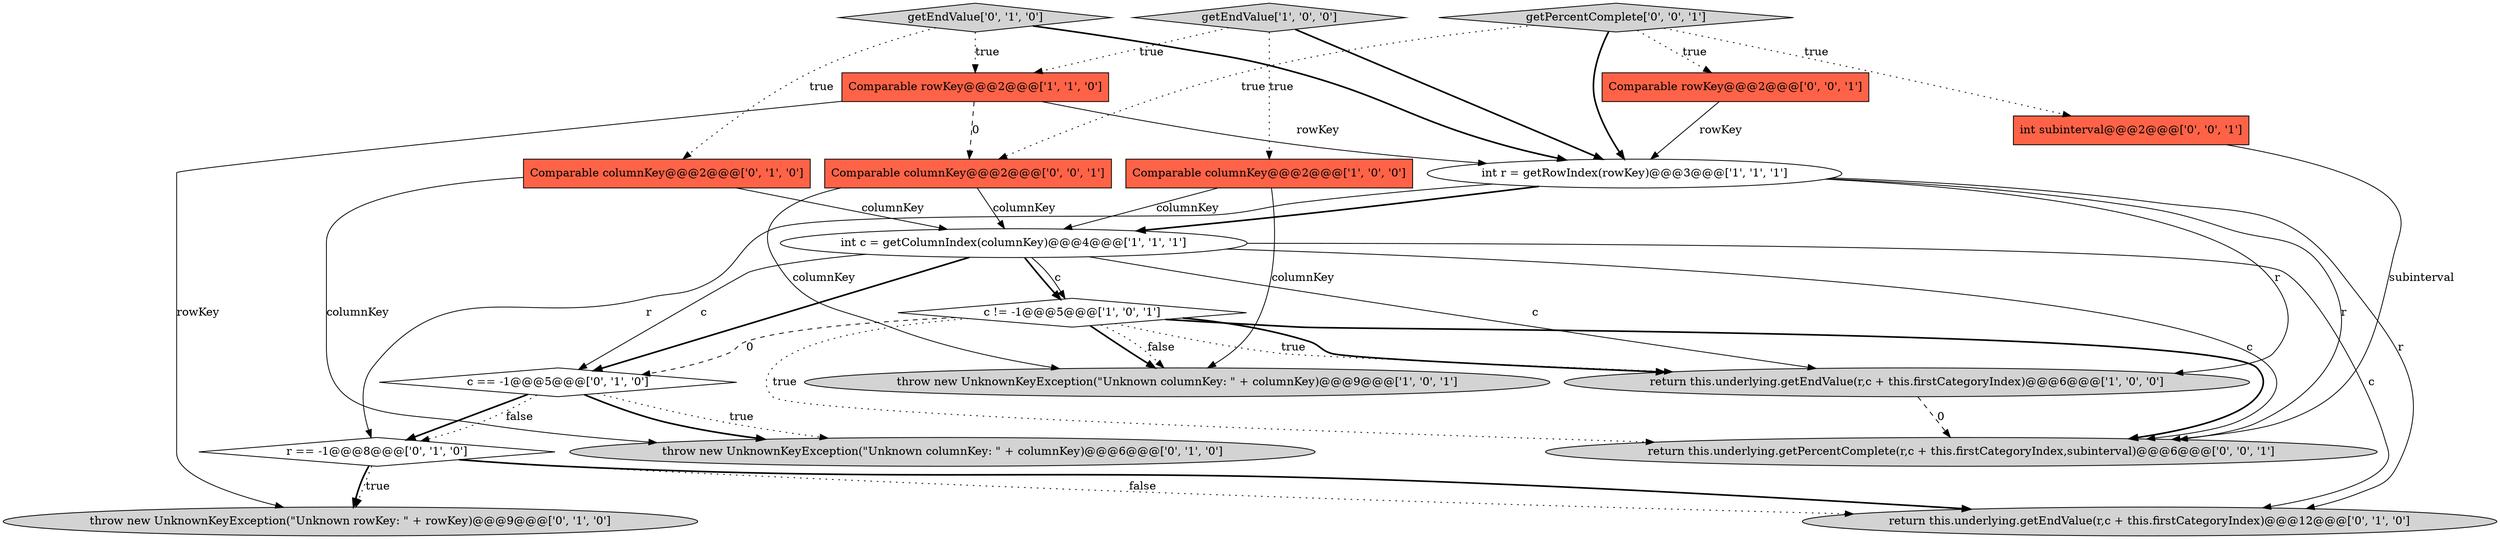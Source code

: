 digraph {
9 [style = filled, label = "c == -1@@@5@@@['0', '1', '0']", fillcolor = white, shape = diamond image = "AAA1AAABBB2BBB"];
16 [style = filled, label = "int subinterval@@@2@@@['0', '0', '1']", fillcolor = tomato, shape = box image = "AAA0AAABBB3BBB"];
6 [style = filled, label = "int c = getColumnIndex(columnKey)@@@4@@@['1', '1', '1']", fillcolor = white, shape = ellipse image = "AAA0AAABBB1BBB"];
4 [style = filled, label = "c != -1@@@5@@@['1', '0', '1']", fillcolor = white, shape = diamond image = "AAA0AAABBB1BBB"];
5 [style = filled, label = "throw new UnknownKeyException(\"Unknown columnKey: \" + columnKey)@@@9@@@['1', '0', '1']", fillcolor = lightgray, shape = ellipse image = "AAA0AAABBB1BBB"];
7 [style = filled, label = "return this.underlying.getEndValue(r,c + this.firstCategoryIndex)@@@6@@@['1', '0', '0']", fillcolor = lightgray, shape = ellipse image = "AAA0AAABBB1BBB"];
10 [style = filled, label = "throw new UnknownKeyException(\"Unknown columnKey: \" + columnKey)@@@6@@@['0', '1', '0']", fillcolor = lightgray, shape = ellipse image = "AAA0AAABBB2BBB"];
15 [style = filled, label = "Comparable rowKey@@@2@@@['0', '0', '1']", fillcolor = tomato, shape = box image = "AAA0AAABBB3BBB"];
1 [style = filled, label = "Comparable columnKey@@@2@@@['1', '0', '0']", fillcolor = tomato, shape = box image = "AAA0AAABBB1BBB"];
19 [style = filled, label = "getPercentComplete['0', '0', '1']", fillcolor = lightgray, shape = diamond image = "AAA0AAABBB3BBB"];
8 [style = filled, label = "Comparable columnKey@@@2@@@['0', '1', '0']", fillcolor = tomato, shape = box image = "AAA0AAABBB2BBB"];
11 [style = filled, label = "r == -1@@@8@@@['0', '1', '0']", fillcolor = white, shape = diamond image = "AAA1AAABBB2BBB"];
0 [style = filled, label = "getEndValue['1', '0', '0']", fillcolor = lightgray, shape = diamond image = "AAA0AAABBB1BBB"];
3 [style = filled, label = "Comparable rowKey@@@2@@@['1', '1', '0']", fillcolor = tomato, shape = box image = "AAA0AAABBB1BBB"];
12 [style = filled, label = "throw new UnknownKeyException(\"Unknown rowKey: \" + rowKey)@@@9@@@['0', '1', '0']", fillcolor = lightgray, shape = ellipse image = "AAA1AAABBB2BBB"];
14 [style = filled, label = "getEndValue['0', '1', '0']", fillcolor = lightgray, shape = diamond image = "AAA0AAABBB2BBB"];
13 [style = filled, label = "return this.underlying.getEndValue(r,c + this.firstCategoryIndex)@@@12@@@['0', '1', '0']", fillcolor = lightgray, shape = ellipse image = "AAA0AAABBB2BBB"];
2 [style = filled, label = "int r = getRowIndex(rowKey)@@@3@@@['1', '1', '1']", fillcolor = white, shape = ellipse image = "AAA0AAABBB1BBB"];
17 [style = filled, label = "return this.underlying.getPercentComplete(r,c + this.firstCategoryIndex,subinterval)@@@6@@@['0', '0', '1']", fillcolor = lightgray, shape = ellipse image = "AAA0AAABBB3BBB"];
18 [style = filled, label = "Comparable columnKey@@@2@@@['0', '0', '1']", fillcolor = tomato, shape = box image = "AAA0AAABBB3BBB"];
1->6 [style = solid, label="columnKey"];
3->12 [style = solid, label="rowKey"];
0->1 [style = dotted, label="true"];
2->11 [style = solid, label="r"];
4->7 [style = bold, label=""];
9->11 [style = bold, label=""];
6->4 [style = bold, label=""];
6->9 [style = solid, label="c"];
11->12 [style = bold, label=""];
6->17 [style = solid, label="c"];
11->12 [style = dotted, label="true"];
14->3 [style = dotted, label="true"];
4->9 [style = dashed, label="0"];
8->10 [style = solid, label="columnKey"];
18->5 [style = solid, label="columnKey"];
2->17 [style = solid, label="r"];
4->7 [style = dotted, label="true"];
4->5 [style = bold, label=""];
0->3 [style = dotted, label="true"];
18->6 [style = solid, label="columnKey"];
14->8 [style = dotted, label="true"];
15->2 [style = solid, label="rowKey"];
4->17 [style = bold, label=""];
4->17 [style = dotted, label="true"];
6->7 [style = solid, label="c"];
16->17 [style = solid, label="subinterval"];
8->6 [style = solid, label="columnKey"];
9->10 [style = dotted, label="true"];
2->7 [style = solid, label="r"];
6->4 [style = solid, label="c"];
6->9 [style = bold, label=""];
7->17 [style = dashed, label="0"];
19->16 [style = dotted, label="true"];
4->5 [style = dotted, label="false"];
3->2 [style = solid, label="rowKey"];
19->15 [style = dotted, label="true"];
11->13 [style = bold, label=""];
3->18 [style = dashed, label="0"];
2->6 [style = bold, label=""];
14->2 [style = bold, label=""];
6->13 [style = solid, label="c"];
19->2 [style = bold, label=""];
11->13 [style = dotted, label="false"];
1->5 [style = solid, label="columnKey"];
0->2 [style = bold, label=""];
2->13 [style = solid, label="r"];
9->11 [style = dotted, label="false"];
9->10 [style = bold, label=""];
19->18 [style = dotted, label="true"];
}
